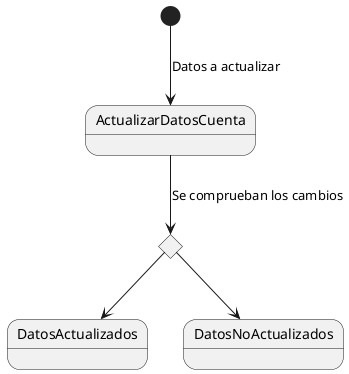 @startuml
skinparam defaultFontName Arial
top to bottom direction

[*] --> ActualizarDatosCuenta: Datos a actualizar
state ComprobarDatos <<choice>>
ActualizarDatosCuenta --> ComprobarDatos: Se comprueban los cambios
ComprobarDatos --> DatosActualizados
ComprobarDatos --> DatosNoActualizados
@enduml
